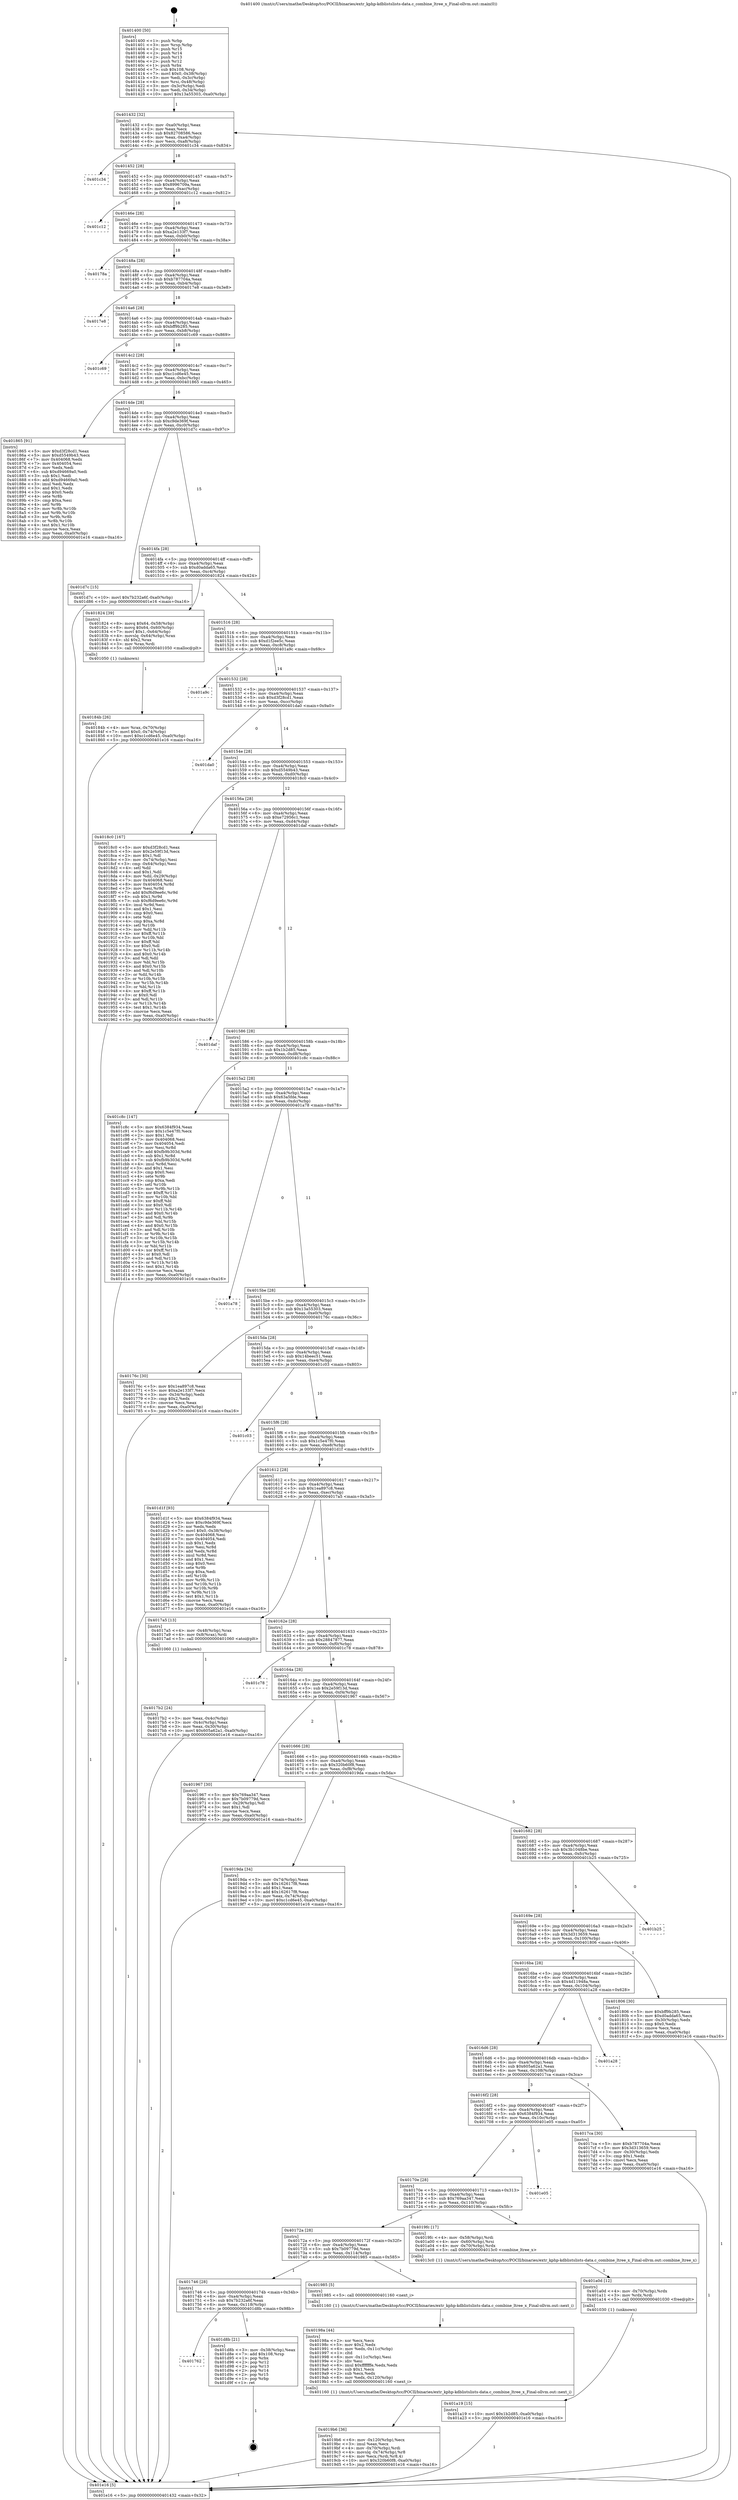 digraph "0x401400" {
  label = "0x401400 (/mnt/c/Users/mathe/Desktop/tcc/POCII/binaries/extr_kphp-kdblistslists-data.c_combine_ltree_x_Final-ollvm.out::main(0))"
  labelloc = "t"
  node[shape=record]

  Entry [label="",width=0.3,height=0.3,shape=circle,fillcolor=black,style=filled]
  "0x401432" [label="{
     0x401432 [32]\l
     | [instrs]\l
     &nbsp;&nbsp;0x401432 \<+6\>: mov -0xa0(%rbp),%eax\l
     &nbsp;&nbsp;0x401438 \<+2\>: mov %eax,%ecx\l
     &nbsp;&nbsp;0x40143a \<+6\>: sub $0x82708586,%ecx\l
     &nbsp;&nbsp;0x401440 \<+6\>: mov %eax,-0xa4(%rbp)\l
     &nbsp;&nbsp;0x401446 \<+6\>: mov %ecx,-0xa8(%rbp)\l
     &nbsp;&nbsp;0x40144c \<+6\>: je 0000000000401c34 \<main+0x834\>\l
  }"]
  "0x401c34" [label="{
     0x401c34\l
  }", style=dashed]
  "0x401452" [label="{
     0x401452 [28]\l
     | [instrs]\l
     &nbsp;&nbsp;0x401452 \<+5\>: jmp 0000000000401457 \<main+0x57\>\l
     &nbsp;&nbsp;0x401457 \<+6\>: mov -0xa4(%rbp),%eax\l
     &nbsp;&nbsp;0x40145d \<+5\>: sub $0x8996709a,%eax\l
     &nbsp;&nbsp;0x401462 \<+6\>: mov %eax,-0xac(%rbp)\l
     &nbsp;&nbsp;0x401468 \<+6\>: je 0000000000401c12 \<main+0x812\>\l
  }"]
  Exit [label="",width=0.3,height=0.3,shape=circle,fillcolor=black,style=filled,peripheries=2]
  "0x401c12" [label="{
     0x401c12\l
  }", style=dashed]
  "0x40146e" [label="{
     0x40146e [28]\l
     | [instrs]\l
     &nbsp;&nbsp;0x40146e \<+5\>: jmp 0000000000401473 \<main+0x73\>\l
     &nbsp;&nbsp;0x401473 \<+6\>: mov -0xa4(%rbp),%eax\l
     &nbsp;&nbsp;0x401479 \<+5\>: sub $0xa2e133f7,%eax\l
     &nbsp;&nbsp;0x40147e \<+6\>: mov %eax,-0xb0(%rbp)\l
     &nbsp;&nbsp;0x401484 \<+6\>: je 000000000040178a \<main+0x38a\>\l
  }"]
  "0x401762" [label="{
     0x401762\l
  }", style=dashed]
  "0x40178a" [label="{
     0x40178a\l
  }", style=dashed]
  "0x40148a" [label="{
     0x40148a [28]\l
     | [instrs]\l
     &nbsp;&nbsp;0x40148a \<+5\>: jmp 000000000040148f \<main+0x8f\>\l
     &nbsp;&nbsp;0x40148f \<+6\>: mov -0xa4(%rbp),%eax\l
     &nbsp;&nbsp;0x401495 \<+5\>: sub $0xb787704a,%eax\l
     &nbsp;&nbsp;0x40149a \<+6\>: mov %eax,-0xb4(%rbp)\l
     &nbsp;&nbsp;0x4014a0 \<+6\>: je 00000000004017e8 \<main+0x3e8\>\l
  }"]
  "0x401d8b" [label="{
     0x401d8b [21]\l
     | [instrs]\l
     &nbsp;&nbsp;0x401d8b \<+3\>: mov -0x38(%rbp),%eax\l
     &nbsp;&nbsp;0x401d8e \<+7\>: add $0x108,%rsp\l
     &nbsp;&nbsp;0x401d95 \<+1\>: pop %rbx\l
     &nbsp;&nbsp;0x401d96 \<+2\>: pop %r12\l
     &nbsp;&nbsp;0x401d98 \<+2\>: pop %r13\l
     &nbsp;&nbsp;0x401d9a \<+2\>: pop %r14\l
     &nbsp;&nbsp;0x401d9c \<+2\>: pop %r15\l
     &nbsp;&nbsp;0x401d9e \<+1\>: pop %rbp\l
     &nbsp;&nbsp;0x401d9f \<+1\>: ret\l
  }"]
  "0x4017e8" [label="{
     0x4017e8\l
  }", style=dashed]
  "0x4014a6" [label="{
     0x4014a6 [28]\l
     | [instrs]\l
     &nbsp;&nbsp;0x4014a6 \<+5\>: jmp 00000000004014ab \<main+0xab\>\l
     &nbsp;&nbsp;0x4014ab \<+6\>: mov -0xa4(%rbp),%eax\l
     &nbsp;&nbsp;0x4014b1 \<+5\>: sub $0xbff9b285,%eax\l
     &nbsp;&nbsp;0x4014b6 \<+6\>: mov %eax,-0xb8(%rbp)\l
     &nbsp;&nbsp;0x4014bc \<+6\>: je 0000000000401c69 \<main+0x869\>\l
  }"]
  "0x401a19" [label="{
     0x401a19 [15]\l
     | [instrs]\l
     &nbsp;&nbsp;0x401a19 \<+10\>: movl $0x1b2d85,-0xa0(%rbp)\l
     &nbsp;&nbsp;0x401a23 \<+5\>: jmp 0000000000401e16 \<main+0xa16\>\l
  }"]
  "0x401c69" [label="{
     0x401c69\l
  }", style=dashed]
  "0x4014c2" [label="{
     0x4014c2 [28]\l
     | [instrs]\l
     &nbsp;&nbsp;0x4014c2 \<+5\>: jmp 00000000004014c7 \<main+0xc7\>\l
     &nbsp;&nbsp;0x4014c7 \<+6\>: mov -0xa4(%rbp),%eax\l
     &nbsp;&nbsp;0x4014cd \<+5\>: sub $0xc1cd6e45,%eax\l
     &nbsp;&nbsp;0x4014d2 \<+6\>: mov %eax,-0xbc(%rbp)\l
     &nbsp;&nbsp;0x4014d8 \<+6\>: je 0000000000401865 \<main+0x465\>\l
  }"]
  "0x401a0d" [label="{
     0x401a0d [12]\l
     | [instrs]\l
     &nbsp;&nbsp;0x401a0d \<+4\>: mov -0x70(%rbp),%rdx\l
     &nbsp;&nbsp;0x401a11 \<+3\>: mov %rdx,%rdi\l
     &nbsp;&nbsp;0x401a14 \<+5\>: call 0000000000401030 \<free@plt\>\l
     | [calls]\l
     &nbsp;&nbsp;0x401030 \{1\} (unknown)\l
  }"]
  "0x401865" [label="{
     0x401865 [91]\l
     | [instrs]\l
     &nbsp;&nbsp;0x401865 \<+5\>: mov $0xd3f28cd1,%eax\l
     &nbsp;&nbsp;0x40186a \<+5\>: mov $0xd5549b43,%ecx\l
     &nbsp;&nbsp;0x40186f \<+7\>: mov 0x404068,%edx\l
     &nbsp;&nbsp;0x401876 \<+7\>: mov 0x404054,%esi\l
     &nbsp;&nbsp;0x40187d \<+2\>: mov %edx,%edi\l
     &nbsp;&nbsp;0x40187f \<+6\>: sub $0xd94669a0,%edi\l
     &nbsp;&nbsp;0x401885 \<+3\>: sub $0x1,%edi\l
     &nbsp;&nbsp;0x401888 \<+6\>: add $0xd94669a0,%edi\l
     &nbsp;&nbsp;0x40188e \<+3\>: imul %edi,%edx\l
     &nbsp;&nbsp;0x401891 \<+3\>: and $0x1,%edx\l
     &nbsp;&nbsp;0x401894 \<+3\>: cmp $0x0,%edx\l
     &nbsp;&nbsp;0x401897 \<+4\>: sete %r8b\l
     &nbsp;&nbsp;0x40189b \<+3\>: cmp $0xa,%esi\l
     &nbsp;&nbsp;0x40189e \<+4\>: setl %r9b\l
     &nbsp;&nbsp;0x4018a2 \<+3\>: mov %r8b,%r10b\l
     &nbsp;&nbsp;0x4018a5 \<+3\>: and %r9b,%r10b\l
     &nbsp;&nbsp;0x4018a8 \<+3\>: xor %r9b,%r8b\l
     &nbsp;&nbsp;0x4018ab \<+3\>: or %r8b,%r10b\l
     &nbsp;&nbsp;0x4018ae \<+4\>: test $0x1,%r10b\l
     &nbsp;&nbsp;0x4018b2 \<+3\>: cmovne %ecx,%eax\l
     &nbsp;&nbsp;0x4018b5 \<+6\>: mov %eax,-0xa0(%rbp)\l
     &nbsp;&nbsp;0x4018bb \<+5\>: jmp 0000000000401e16 \<main+0xa16\>\l
  }"]
  "0x4014de" [label="{
     0x4014de [28]\l
     | [instrs]\l
     &nbsp;&nbsp;0x4014de \<+5\>: jmp 00000000004014e3 \<main+0xe3\>\l
     &nbsp;&nbsp;0x4014e3 \<+6\>: mov -0xa4(%rbp),%eax\l
     &nbsp;&nbsp;0x4014e9 \<+5\>: sub $0xc9de369f,%eax\l
     &nbsp;&nbsp;0x4014ee \<+6\>: mov %eax,-0xc0(%rbp)\l
     &nbsp;&nbsp;0x4014f4 \<+6\>: je 0000000000401d7c \<main+0x97c\>\l
  }"]
  "0x4019b6" [label="{
     0x4019b6 [36]\l
     | [instrs]\l
     &nbsp;&nbsp;0x4019b6 \<+6\>: mov -0x120(%rbp),%ecx\l
     &nbsp;&nbsp;0x4019bc \<+3\>: imul %eax,%ecx\l
     &nbsp;&nbsp;0x4019bf \<+4\>: mov -0x70(%rbp),%rdi\l
     &nbsp;&nbsp;0x4019c3 \<+4\>: movslq -0x74(%rbp),%r8\l
     &nbsp;&nbsp;0x4019c7 \<+4\>: mov %ecx,(%rdi,%r8,4)\l
     &nbsp;&nbsp;0x4019cb \<+10\>: movl $0x320b60f8,-0xa0(%rbp)\l
     &nbsp;&nbsp;0x4019d5 \<+5\>: jmp 0000000000401e16 \<main+0xa16\>\l
  }"]
  "0x401d7c" [label="{
     0x401d7c [15]\l
     | [instrs]\l
     &nbsp;&nbsp;0x401d7c \<+10\>: movl $0x7b232a6f,-0xa0(%rbp)\l
     &nbsp;&nbsp;0x401d86 \<+5\>: jmp 0000000000401e16 \<main+0xa16\>\l
  }"]
  "0x4014fa" [label="{
     0x4014fa [28]\l
     | [instrs]\l
     &nbsp;&nbsp;0x4014fa \<+5\>: jmp 00000000004014ff \<main+0xff\>\l
     &nbsp;&nbsp;0x4014ff \<+6\>: mov -0xa4(%rbp),%eax\l
     &nbsp;&nbsp;0x401505 \<+5\>: sub $0xd0adda65,%eax\l
     &nbsp;&nbsp;0x40150a \<+6\>: mov %eax,-0xc4(%rbp)\l
     &nbsp;&nbsp;0x401510 \<+6\>: je 0000000000401824 \<main+0x424\>\l
  }"]
  "0x40198a" [label="{
     0x40198a [44]\l
     | [instrs]\l
     &nbsp;&nbsp;0x40198a \<+2\>: xor %ecx,%ecx\l
     &nbsp;&nbsp;0x40198c \<+5\>: mov $0x2,%edx\l
     &nbsp;&nbsp;0x401991 \<+6\>: mov %edx,-0x11c(%rbp)\l
     &nbsp;&nbsp;0x401997 \<+1\>: cltd\l
     &nbsp;&nbsp;0x401998 \<+6\>: mov -0x11c(%rbp),%esi\l
     &nbsp;&nbsp;0x40199e \<+2\>: idiv %esi\l
     &nbsp;&nbsp;0x4019a0 \<+6\>: imul $0xfffffffe,%edx,%edx\l
     &nbsp;&nbsp;0x4019a6 \<+3\>: sub $0x1,%ecx\l
     &nbsp;&nbsp;0x4019a9 \<+2\>: sub %ecx,%edx\l
     &nbsp;&nbsp;0x4019ab \<+6\>: mov %edx,-0x120(%rbp)\l
     &nbsp;&nbsp;0x4019b1 \<+5\>: call 0000000000401160 \<next_i\>\l
     | [calls]\l
     &nbsp;&nbsp;0x401160 \{1\} (/mnt/c/Users/mathe/Desktop/tcc/POCII/binaries/extr_kphp-kdblistslists-data.c_combine_ltree_x_Final-ollvm.out::next_i)\l
  }"]
  "0x401824" [label="{
     0x401824 [39]\l
     | [instrs]\l
     &nbsp;&nbsp;0x401824 \<+8\>: movq $0x64,-0x58(%rbp)\l
     &nbsp;&nbsp;0x40182c \<+8\>: movq $0x64,-0x60(%rbp)\l
     &nbsp;&nbsp;0x401834 \<+7\>: movl $0x1,-0x64(%rbp)\l
     &nbsp;&nbsp;0x40183b \<+4\>: movslq -0x64(%rbp),%rax\l
     &nbsp;&nbsp;0x40183f \<+4\>: shl $0x2,%rax\l
     &nbsp;&nbsp;0x401843 \<+3\>: mov %rax,%rdi\l
     &nbsp;&nbsp;0x401846 \<+5\>: call 0000000000401050 \<malloc@plt\>\l
     | [calls]\l
     &nbsp;&nbsp;0x401050 \{1\} (unknown)\l
  }"]
  "0x401516" [label="{
     0x401516 [28]\l
     | [instrs]\l
     &nbsp;&nbsp;0x401516 \<+5\>: jmp 000000000040151b \<main+0x11b\>\l
     &nbsp;&nbsp;0x40151b \<+6\>: mov -0xa4(%rbp),%eax\l
     &nbsp;&nbsp;0x401521 \<+5\>: sub $0xd1f2ee5c,%eax\l
     &nbsp;&nbsp;0x401526 \<+6\>: mov %eax,-0xc8(%rbp)\l
     &nbsp;&nbsp;0x40152c \<+6\>: je 0000000000401a9c \<main+0x69c\>\l
  }"]
  "0x401746" [label="{
     0x401746 [28]\l
     | [instrs]\l
     &nbsp;&nbsp;0x401746 \<+5\>: jmp 000000000040174b \<main+0x34b\>\l
     &nbsp;&nbsp;0x40174b \<+6\>: mov -0xa4(%rbp),%eax\l
     &nbsp;&nbsp;0x401751 \<+5\>: sub $0x7b232a6f,%eax\l
     &nbsp;&nbsp;0x401756 \<+6\>: mov %eax,-0x118(%rbp)\l
     &nbsp;&nbsp;0x40175c \<+6\>: je 0000000000401d8b \<main+0x98b\>\l
  }"]
  "0x401a9c" [label="{
     0x401a9c\l
  }", style=dashed]
  "0x401532" [label="{
     0x401532 [28]\l
     | [instrs]\l
     &nbsp;&nbsp;0x401532 \<+5\>: jmp 0000000000401537 \<main+0x137\>\l
     &nbsp;&nbsp;0x401537 \<+6\>: mov -0xa4(%rbp),%eax\l
     &nbsp;&nbsp;0x40153d \<+5\>: sub $0xd3f28cd1,%eax\l
     &nbsp;&nbsp;0x401542 \<+6\>: mov %eax,-0xcc(%rbp)\l
     &nbsp;&nbsp;0x401548 \<+6\>: je 0000000000401da0 \<main+0x9a0\>\l
  }"]
  "0x401985" [label="{
     0x401985 [5]\l
     | [instrs]\l
     &nbsp;&nbsp;0x401985 \<+5\>: call 0000000000401160 \<next_i\>\l
     | [calls]\l
     &nbsp;&nbsp;0x401160 \{1\} (/mnt/c/Users/mathe/Desktop/tcc/POCII/binaries/extr_kphp-kdblistslists-data.c_combine_ltree_x_Final-ollvm.out::next_i)\l
  }"]
  "0x401da0" [label="{
     0x401da0\l
  }", style=dashed]
  "0x40154e" [label="{
     0x40154e [28]\l
     | [instrs]\l
     &nbsp;&nbsp;0x40154e \<+5\>: jmp 0000000000401553 \<main+0x153\>\l
     &nbsp;&nbsp;0x401553 \<+6\>: mov -0xa4(%rbp),%eax\l
     &nbsp;&nbsp;0x401559 \<+5\>: sub $0xd5549b43,%eax\l
     &nbsp;&nbsp;0x40155e \<+6\>: mov %eax,-0xd0(%rbp)\l
     &nbsp;&nbsp;0x401564 \<+6\>: je 00000000004018c0 \<main+0x4c0\>\l
  }"]
  "0x40172a" [label="{
     0x40172a [28]\l
     | [instrs]\l
     &nbsp;&nbsp;0x40172a \<+5\>: jmp 000000000040172f \<main+0x32f\>\l
     &nbsp;&nbsp;0x40172f \<+6\>: mov -0xa4(%rbp),%eax\l
     &nbsp;&nbsp;0x401735 \<+5\>: sub $0x7b09779d,%eax\l
     &nbsp;&nbsp;0x40173a \<+6\>: mov %eax,-0x114(%rbp)\l
     &nbsp;&nbsp;0x401740 \<+6\>: je 0000000000401985 \<main+0x585\>\l
  }"]
  "0x4018c0" [label="{
     0x4018c0 [167]\l
     | [instrs]\l
     &nbsp;&nbsp;0x4018c0 \<+5\>: mov $0xd3f28cd1,%eax\l
     &nbsp;&nbsp;0x4018c5 \<+5\>: mov $0x2e59f13d,%ecx\l
     &nbsp;&nbsp;0x4018ca \<+2\>: mov $0x1,%dl\l
     &nbsp;&nbsp;0x4018cc \<+3\>: mov -0x74(%rbp),%esi\l
     &nbsp;&nbsp;0x4018cf \<+3\>: cmp -0x64(%rbp),%esi\l
     &nbsp;&nbsp;0x4018d2 \<+4\>: setl %dil\l
     &nbsp;&nbsp;0x4018d6 \<+4\>: and $0x1,%dil\l
     &nbsp;&nbsp;0x4018da \<+4\>: mov %dil,-0x29(%rbp)\l
     &nbsp;&nbsp;0x4018de \<+7\>: mov 0x404068,%esi\l
     &nbsp;&nbsp;0x4018e5 \<+8\>: mov 0x404054,%r8d\l
     &nbsp;&nbsp;0x4018ed \<+3\>: mov %esi,%r9d\l
     &nbsp;&nbsp;0x4018f0 \<+7\>: add $0xf6d9ee6c,%r9d\l
     &nbsp;&nbsp;0x4018f7 \<+4\>: sub $0x1,%r9d\l
     &nbsp;&nbsp;0x4018fb \<+7\>: sub $0xf6d9ee6c,%r9d\l
     &nbsp;&nbsp;0x401902 \<+4\>: imul %r9d,%esi\l
     &nbsp;&nbsp;0x401906 \<+3\>: and $0x1,%esi\l
     &nbsp;&nbsp;0x401909 \<+3\>: cmp $0x0,%esi\l
     &nbsp;&nbsp;0x40190c \<+4\>: sete %dil\l
     &nbsp;&nbsp;0x401910 \<+4\>: cmp $0xa,%r8d\l
     &nbsp;&nbsp;0x401914 \<+4\>: setl %r10b\l
     &nbsp;&nbsp;0x401918 \<+3\>: mov %dil,%r11b\l
     &nbsp;&nbsp;0x40191b \<+4\>: xor $0xff,%r11b\l
     &nbsp;&nbsp;0x40191f \<+3\>: mov %r10b,%bl\l
     &nbsp;&nbsp;0x401922 \<+3\>: xor $0xff,%bl\l
     &nbsp;&nbsp;0x401925 \<+3\>: xor $0x0,%dl\l
     &nbsp;&nbsp;0x401928 \<+3\>: mov %r11b,%r14b\l
     &nbsp;&nbsp;0x40192b \<+4\>: and $0x0,%r14b\l
     &nbsp;&nbsp;0x40192f \<+3\>: and %dl,%dil\l
     &nbsp;&nbsp;0x401932 \<+3\>: mov %bl,%r15b\l
     &nbsp;&nbsp;0x401935 \<+4\>: and $0x0,%r15b\l
     &nbsp;&nbsp;0x401939 \<+3\>: and %dl,%r10b\l
     &nbsp;&nbsp;0x40193c \<+3\>: or %dil,%r14b\l
     &nbsp;&nbsp;0x40193f \<+3\>: or %r10b,%r15b\l
     &nbsp;&nbsp;0x401942 \<+3\>: xor %r15b,%r14b\l
     &nbsp;&nbsp;0x401945 \<+3\>: or %bl,%r11b\l
     &nbsp;&nbsp;0x401948 \<+4\>: xor $0xff,%r11b\l
     &nbsp;&nbsp;0x40194c \<+3\>: or $0x0,%dl\l
     &nbsp;&nbsp;0x40194f \<+3\>: and %dl,%r11b\l
     &nbsp;&nbsp;0x401952 \<+3\>: or %r11b,%r14b\l
     &nbsp;&nbsp;0x401955 \<+4\>: test $0x1,%r14b\l
     &nbsp;&nbsp;0x401959 \<+3\>: cmovne %ecx,%eax\l
     &nbsp;&nbsp;0x40195c \<+6\>: mov %eax,-0xa0(%rbp)\l
     &nbsp;&nbsp;0x401962 \<+5\>: jmp 0000000000401e16 \<main+0xa16\>\l
  }"]
  "0x40156a" [label="{
     0x40156a [28]\l
     | [instrs]\l
     &nbsp;&nbsp;0x40156a \<+5\>: jmp 000000000040156f \<main+0x16f\>\l
     &nbsp;&nbsp;0x40156f \<+6\>: mov -0xa4(%rbp),%eax\l
     &nbsp;&nbsp;0x401575 \<+5\>: sub $0xe72956c1,%eax\l
     &nbsp;&nbsp;0x40157a \<+6\>: mov %eax,-0xd4(%rbp)\l
     &nbsp;&nbsp;0x401580 \<+6\>: je 0000000000401daf \<main+0x9af\>\l
  }"]
  "0x4019fc" [label="{
     0x4019fc [17]\l
     | [instrs]\l
     &nbsp;&nbsp;0x4019fc \<+4\>: mov -0x58(%rbp),%rdi\l
     &nbsp;&nbsp;0x401a00 \<+4\>: mov -0x60(%rbp),%rsi\l
     &nbsp;&nbsp;0x401a04 \<+4\>: mov -0x70(%rbp),%rdx\l
     &nbsp;&nbsp;0x401a08 \<+5\>: call 00000000004013c0 \<combine_ltree_x\>\l
     | [calls]\l
     &nbsp;&nbsp;0x4013c0 \{1\} (/mnt/c/Users/mathe/Desktop/tcc/POCII/binaries/extr_kphp-kdblistslists-data.c_combine_ltree_x_Final-ollvm.out::combine_ltree_x)\l
  }"]
  "0x401daf" [label="{
     0x401daf\l
  }", style=dashed]
  "0x401586" [label="{
     0x401586 [28]\l
     | [instrs]\l
     &nbsp;&nbsp;0x401586 \<+5\>: jmp 000000000040158b \<main+0x18b\>\l
     &nbsp;&nbsp;0x40158b \<+6\>: mov -0xa4(%rbp),%eax\l
     &nbsp;&nbsp;0x401591 \<+5\>: sub $0x1b2d85,%eax\l
     &nbsp;&nbsp;0x401596 \<+6\>: mov %eax,-0xd8(%rbp)\l
     &nbsp;&nbsp;0x40159c \<+6\>: je 0000000000401c8c \<main+0x88c\>\l
  }"]
  "0x40170e" [label="{
     0x40170e [28]\l
     | [instrs]\l
     &nbsp;&nbsp;0x40170e \<+5\>: jmp 0000000000401713 \<main+0x313\>\l
     &nbsp;&nbsp;0x401713 \<+6\>: mov -0xa4(%rbp),%eax\l
     &nbsp;&nbsp;0x401719 \<+5\>: sub $0x769aa347,%eax\l
     &nbsp;&nbsp;0x40171e \<+6\>: mov %eax,-0x110(%rbp)\l
     &nbsp;&nbsp;0x401724 \<+6\>: je 00000000004019fc \<main+0x5fc\>\l
  }"]
  "0x401c8c" [label="{
     0x401c8c [147]\l
     | [instrs]\l
     &nbsp;&nbsp;0x401c8c \<+5\>: mov $0x6384f934,%eax\l
     &nbsp;&nbsp;0x401c91 \<+5\>: mov $0x1c5e47f0,%ecx\l
     &nbsp;&nbsp;0x401c96 \<+2\>: mov $0x1,%dl\l
     &nbsp;&nbsp;0x401c98 \<+7\>: mov 0x404068,%esi\l
     &nbsp;&nbsp;0x401c9f \<+7\>: mov 0x404054,%edi\l
     &nbsp;&nbsp;0x401ca6 \<+3\>: mov %esi,%r8d\l
     &nbsp;&nbsp;0x401ca9 \<+7\>: add $0xfb9b303d,%r8d\l
     &nbsp;&nbsp;0x401cb0 \<+4\>: sub $0x1,%r8d\l
     &nbsp;&nbsp;0x401cb4 \<+7\>: sub $0xfb9b303d,%r8d\l
     &nbsp;&nbsp;0x401cbb \<+4\>: imul %r8d,%esi\l
     &nbsp;&nbsp;0x401cbf \<+3\>: and $0x1,%esi\l
     &nbsp;&nbsp;0x401cc2 \<+3\>: cmp $0x0,%esi\l
     &nbsp;&nbsp;0x401cc5 \<+4\>: sete %r9b\l
     &nbsp;&nbsp;0x401cc9 \<+3\>: cmp $0xa,%edi\l
     &nbsp;&nbsp;0x401ccc \<+4\>: setl %r10b\l
     &nbsp;&nbsp;0x401cd0 \<+3\>: mov %r9b,%r11b\l
     &nbsp;&nbsp;0x401cd3 \<+4\>: xor $0xff,%r11b\l
     &nbsp;&nbsp;0x401cd7 \<+3\>: mov %r10b,%bl\l
     &nbsp;&nbsp;0x401cda \<+3\>: xor $0xff,%bl\l
     &nbsp;&nbsp;0x401cdd \<+3\>: xor $0x0,%dl\l
     &nbsp;&nbsp;0x401ce0 \<+3\>: mov %r11b,%r14b\l
     &nbsp;&nbsp;0x401ce3 \<+4\>: and $0x0,%r14b\l
     &nbsp;&nbsp;0x401ce7 \<+3\>: and %dl,%r9b\l
     &nbsp;&nbsp;0x401cea \<+3\>: mov %bl,%r15b\l
     &nbsp;&nbsp;0x401ced \<+4\>: and $0x0,%r15b\l
     &nbsp;&nbsp;0x401cf1 \<+3\>: and %dl,%r10b\l
     &nbsp;&nbsp;0x401cf4 \<+3\>: or %r9b,%r14b\l
     &nbsp;&nbsp;0x401cf7 \<+3\>: or %r10b,%r15b\l
     &nbsp;&nbsp;0x401cfa \<+3\>: xor %r15b,%r14b\l
     &nbsp;&nbsp;0x401cfd \<+3\>: or %bl,%r11b\l
     &nbsp;&nbsp;0x401d00 \<+4\>: xor $0xff,%r11b\l
     &nbsp;&nbsp;0x401d04 \<+3\>: or $0x0,%dl\l
     &nbsp;&nbsp;0x401d07 \<+3\>: and %dl,%r11b\l
     &nbsp;&nbsp;0x401d0a \<+3\>: or %r11b,%r14b\l
     &nbsp;&nbsp;0x401d0d \<+4\>: test $0x1,%r14b\l
     &nbsp;&nbsp;0x401d11 \<+3\>: cmovne %ecx,%eax\l
     &nbsp;&nbsp;0x401d14 \<+6\>: mov %eax,-0xa0(%rbp)\l
     &nbsp;&nbsp;0x401d1a \<+5\>: jmp 0000000000401e16 \<main+0xa16\>\l
  }"]
  "0x4015a2" [label="{
     0x4015a2 [28]\l
     | [instrs]\l
     &nbsp;&nbsp;0x4015a2 \<+5\>: jmp 00000000004015a7 \<main+0x1a7\>\l
     &nbsp;&nbsp;0x4015a7 \<+6\>: mov -0xa4(%rbp),%eax\l
     &nbsp;&nbsp;0x4015ad \<+5\>: sub $0x63a5fde,%eax\l
     &nbsp;&nbsp;0x4015b2 \<+6\>: mov %eax,-0xdc(%rbp)\l
     &nbsp;&nbsp;0x4015b8 \<+6\>: je 0000000000401a78 \<main+0x678\>\l
  }"]
  "0x401e05" [label="{
     0x401e05\l
  }", style=dashed]
  "0x401a78" [label="{
     0x401a78\l
  }", style=dashed]
  "0x4015be" [label="{
     0x4015be [28]\l
     | [instrs]\l
     &nbsp;&nbsp;0x4015be \<+5\>: jmp 00000000004015c3 \<main+0x1c3\>\l
     &nbsp;&nbsp;0x4015c3 \<+6\>: mov -0xa4(%rbp),%eax\l
     &nbsp;&nbsp;0x4015c9 \<+5\>: sub $0x13a55303,%eax\l
     &nbsp;&nbsp;0x4015ce \<+6\>: mov %eax,-0xe0(%rbp)\l
     &nbsp;&nbsp;0x4015d4 \<+6\>: je 000000000040176c \<main+0x36c\>\l
  }"]
  "0x40184b" [label="{
     0x40184b [26]\l
     | [instrs]\l
     &nbsp;&nbsp;0x40184b \<+4\>: mov %rax,-0x70(%rbp)\l
     &nbsp;&nbsp;0x40184f \<+7\>: movl $0x0,-0x74(%rbp)\l
     &nbsp;&nbsp;0x401856 \<+10\>: movl $0xc1cd6e45,-0xa0(%rbp)\l
     &nbsp;&nbsp;0x401860 \<+5\>: jmp 0000000000401e16 \<main+0xa16\>\l
  }"]
  "0x40176c" [label="{
     0x40176c [30]\l
     | [instrs]\l
     &nbsp;&nbsp;0x40176c \<+5\>: mov $0x1ea897c8,%eax\l
     &nbsp;&nbsp;0x401771 \<+5\>: mov $0xa2e133f7,%ecx\l
     &nbsp;&nbsp;0x401776 \<+3\>: mov -0x34(%rbp),%edx\l
     &nbsp;&nbsp;0x401779 \<+3\>: cmp $0x2,%edx\l
     &nbsp;&nbsp;0x40177c \<+3\>: cmovne %ecx,%eax\l
     &nbsp;&nbsp;0x40177f \<+6\>: mov %eax,-0xa0(%rbp)\l
     &nbsp;&nbsp;0x401785 \<+5\>: jmp 0000000000401e16 \<main+0xa16\>\l
  }"]
  "0x4015da" [label="{
     0x4015da [28]\l
     | [instrs]\l
     &nbsp;&nbsp;0x4015da \<+5\>: jmp 00000000004015df \<main+0x1df\>\l
     &nbsp;&nbsp;0x4015df \<+6\>: mov -0xa4(%rbp),%eax\l
     &nbsp;&nbsp;0x4015e5 \<+5\>: sub $0x14beec51,%eax\l
     &nbsp;&nbsp;0x4015ea \<+6\>: mov %eax,-0xe4(%rbp)\l
     &nbsp;&nbsp;0x4015f0 \<+6\>: je 0000000000401c03 \<main+0x803\>\l
  }"]
  "0x401e16" [label="{
     0x401e16 [5]\l
     | [instrs]\l
     &nbsp;&nbsp;0x401e16 \<+5\>: jmp 0000000000401432 \<main+0x32\>\l
  }"]
  "0x401400" [label="{
     0x401400 [50]\l
     | [instrs]\l
     &nbsp;&nbsp;0x401400 \<+1\>: push %rbp\l
     &nbsp;&nbsp;0x401401 \<+3\>: mov %rsp,%rbp\l
     &nbsp;&nbsp;0x401404 \<+2\>: push %r15\l
     &nbsp;&nbsp;0x401406 \<+2\>: push %r14\l
     &nbsp;&nbsp;0x401408 \<+2\>: push %r13\l
     &nbsp;&nbsp;0x40140a \<+2\>: push %r12\l
     &nbsp;&nbsp;0x40140c \<+1\>: push %rbx\l
     &nbsp;&nbsp;0x40140d \<+7\>: sub $0x108,%rsp\l
     &nbsp;&nbsp;0x401414 \<+7\>: movl $0x0,-0x38(%rbp)\l
     &nbsp;&nbsp;0x40141b \<+3\>: mov %edi,-0x3c(%rbp)\l
     &nbsp;&nbsp;0x40141e \<+4\>: mov %rsi,-0x48(%rbp)\l
     &nbsp;&nbsp;0x401422 \<+3\>: mov -0x3c(%rbp),%edi\l
     &nbsp;&nbsp;0x401425 \<+3\>: mov %edi,-0x34(%rbp)\l
     &nbsp;&nbsp;0x401428 \<+10\>: movl $0x13a55303,-0xa0(%rbp)\l
  }"]
  "0x4016f2" [label="{
     0x4016f2 [28]\l
     | [instrs]\l
     &nbsp;&nbsp;0x4016f2 \<+5\>: jmp 00000000004016f7 \<main+0x2f7\>\l
     &nbsp;&nbsp;0x4016f7 \<+6\>: mov -0xa4(%rbp),%eax\l
     &nbsp;&nbsp;0x4016fd \<+5\>: sub $0x6384f934,%eax\l
     &nbsp;&nbsp;0x401702 \<+6\>: mov %eax,-0x10c(%rbp)\l
     &nbsp;&nbsp;0x401708 \<+6\>: je 0000000000401e05 \<main+0xa05\>\l
  }"]
  "0x401c03" [label="{
     0x401c03\l
  }", style=dashed]
  "0x4015f6" [label="{
     0x4015f6 [28]\l
     | [instrs]\l
     &nbsp;&nbsp;0x4015f6 \<+5\>: jmp 00000000004015fb \<main+0x1fb\>\l
     &nbsp;&nbsp;0x4015fb \<+6\>: mov -0xa4(%rbp),%eax\l
     &nbsp;&nbsp;0x401601 \<+5\>: sub $0x1c5e47f0,%eax\l
     &nbsp;&nbsp;0x401606 \<+6\>: mov %eax,-0xe8(%rbp)\l
     &nbsp;&nbsp;0x40160c \<+6\>: je 0000000000401d1f \<main+0x91f\>\l
  }"]
  "0x4017ca" [label="{
     0x4017ca [30]\l
     | [instrs]\l
     &nbsp;&nbsp;0x4017ca \<+5\>: mov $0xb787704a,%eax\l
     &nbsp;&nbsp;0x4017cf \<+5\>: mov $0x3d313659,%ecx\l
     &nbsp;&nbsp;0x4017d4 \<+3\>: mov -0x30(%rbp),%edx\l
     &nbsp;&nbsp;0x4017d7 \<+3\>: cmp $0x1,%edx\l
     &nbsp;&nbsp;0x4017da \<+3\>: cmovl %ecx,%eax\l
     &nbsp;&nbsp;0x4017dd \<+6\>: mov %eax,-0xa0(%rbp)\l
     &nbsp;&nbsp;0x4017e3 \<+5\>: jmp 0000000000401e16 \<main+0xa16\>\l
  }"]
  "0x401d1f" [label="{
     0x401d1f [93]\l
     | [instrs]\l
     &nbsp;&nbsp;0x401d1f \<+5\>: mov $0x6384f934,%eax\l
     &nbsp;&nbsp;0x401d24 \<+5\>: mov $0xc9de369f,%ecx\l
     &nbsp;&nbsp;0x401d29 \<+2\>: xor %edx,%edx\l
     &nbsp;&nbsp;0x401d2b \<+7\>: movl $0x0,-0x38(%rbp)\l
     &nbsp;&nbsp;0x401d32 \<+7\>: mov 0x404068,%esi\l
     &nbsp;&nbsp;0x401d39 \<+7\>: mov 0x404054,%edi\l
     &nbsp;&nbsp;0x401d40 \<+3\>: sub $0x1,%edx\l
     &nbsp;&nbsp;0x401d43 \<+3\>: mov %esi,%r8d\l
     &nbsp;&nbsp;0x401d46 \<+3\>: add %edx,%r8d\l
     &nbsp;&nbsp;0x401d49 \<+4\>: imul %r8d,%esi\l
     &nbsp;&nbsp;0x401d4d \<+3\>: and $0x1,%esi\l
     &nbsp;&nbsp;0x401d50 \<+3\>: cmp $0x0,%esi\l
     &nbsp;&nbsp;0x401d53 \<+4\>: sete %r9b\l
     &nbsp;&nbsp;0x401d57 \<+3\>: cmp $0xa,%edi\l
     &nbsp;&nbsp;0x401d5a \<+4\>: setl %r10b\l
     &nbsp;&nbsp;0x401d5e \<+3\>: mov %r9b,%r11b\l
     &nbsp;&nbsp;0x401d61 \<+3\>: and %r10b,%r11b\l
     &nbsp;&nbsp;0x401d64 \<+3\>: xor %r10b,%r9b\l
     &nbsp;&nbsp;0x401d67 \<+3\>: or %r9b,%r11b\l
     &nbsp;&nbsp;0x401d6a \<+4\>: test $0x1,%r11b\l
     &nbsp;&nbsp;0x401d6e \<+3\>: cmovne %ecx,%eax\l
     &nbsp;&nbsp;0x401d71 \<+6\>: mov %eax,-0xa0(%rbp)\l
     &nbsp;&nbsp;0x401d77 \<+5\>: jmp 0000000000401e16 \<main+0xa16\>\l
  }"]
  "0x401612" [label="{
     0x401612 [28]\l
     | [instrs]\l
     &nbsp;&nbsp;0x401612 \<+5\>: jmp 0000000000401617 \<main+0x217\>\l
     &nbsp;&nbsp;0x401617 \<+6\>: mov -0xa4(%rbp),%eax\l
     &nbsp;&nbsp;0x40161d \<+5\>: sub $0x1ea897c8,%eax\l
     &nbsp;&nbsp;0x401622 \<+6\>: mov %eax,-0xec(%rbp)\l
     &nbsp;&nbsp;0x401628 \<+6\>: je 00000000004017a5 \<main+0x3a5\>\l
  }"]
  "0x4016d6" [label="{
     0x4016d6 [28]\l
     | [instrs]\l
     &nbsp;&nbsp;0x4016d6 \<+5\>: jmp 00000000004016db \<main+0x2db\>\l
     &nbsp;&nbsp;0x4016db \<+6\>: mov -0xa4(%rbp),%eax\l
     &nbsp;&nbsp;0x4016e1 \<+5\>: sub $0x605a62a1,%eax\l
     &nbsp;&nbsp;0x4016e6 \<+6\>: mov %eax,-0x108(%rbp)\l
     &nbsp;&nbsp;0x4016ec \<+6\>: je 00000000004017ca \<main+0x3ca\>\l
  }"]
  "0x4017a5" [label="{
     0x4017a5 [13]\l
     | [instrs]\l
     &nbsp;&nbsp;0x4017a5 \<+4\>: mov -0x48(%rbp),%rax\l
     &nbsp;&nbsp;0x4017a9 \<+4\>: mov 0x8(%rax),%rdi\l
     &nbsp;&nbsp;0x4017ad \<+5\>: call 0000000000401060 \<atoi@plt\>\l
     | [calls]\l
     &nbsp;&nbsp;0x401060 \{1\} (unknown)\l
  }"]
  "0x40162e" [label="{
     0x40162e [28]\l
     | [instrs]\l
     &nbsp;&nbsp;0x40162e \<+5\>: jmp 0000000000401633 \<main+0x233\>\l
     &nbsp;&nbsp;0x401633 \<+6\>: mov -0xa4(%rbp),%eax\l
     &nbsp;&nbsp;0x401639 \<+5\>: sub $0x28847877,%eax\l
     &nbsp;&nbsp;0x40163e \<+6\>: mov %eax,-0xf0(%rbp)\l
     &nbsp;&nbsp;0x401644 \<+6\>: je 0000000000401c78 \<main+0x878\>\l
  }"]
  "0x4017b2" [label="{
     0x4017b2 [24]\l
     | [instrs]\l
     &nbsp;&nbsp;0x4017b2 \<+3\>: mov %eax,-0x4c(%rbp)\l
     &nbsp;&nbsp;0x4017b5 \<+3\>: mov -0x4c(%rbp),%eax\l
     &nbsp;&nbsp;0x4017b8 \<+3\>: mov %eax,-0x30(%rbp)\l
     &nbsp;&nbsp;0x4017bb \<+10\>: movl $0x605a62a1,-0xa0(%rbp)\l
     &nbsp;&nbsp;0x4017c5 \<+5\>: jmp 0000000000401e16 \<main+0xa16\>\l
  }"]
  "0x401a28" [label="{
     0x401a28\l
  }", style=dashed]
  "0x401c78" [label="{
     0x401c78\l
  }", style=dashed]
  "0x40164a" [label="{
     0x40164a [28]\l
     | [instrs]\l
     &nbsp;&nbsp;0x40164a \<+5\>: jmp 000000000040164f \<main+0x24f\>\l
     &nbsp;&nbsp;0x40164f \<+6\>: mov -0xa4(%rbp),%eax\l
     &nbsp;&nbsp;0x401655 \<+5\>: sub $0x2e59f13d,%eax\l
     &nbsp;&nbsp;0x40165a \<+6\>: mov %eax,-0xf4(%rbp)\l
     &nbsp;&nbsp;0x401660 \<+6\>: je 0000000000401967 \<main+0x567\>\l
  }"]
  "0x4016ba" [label="{
     0x4016ba [28]\l
     | [instrs]\l
     &nbsp;&nbsp;0x4016ba \<+5\>: jmp 00000000004016bf \<main+0x2bf\>\l
     &nbsp;&nbsp;0x4016bf \<+6\>: mov -0xa4(%rbp),%eax\l
     &nbsp;&nbsp;0x4016c5 \<+5\>: sub $0x4d11948a,%eax\l
     &nbsp;&nbsp;0x4016ca \<+6\>: mov %eax,-0x104(%rbp)\l
     &nbsp;&nbsp;0x4016d0 \<+6\>: je 0000000000401a28 \<main+0x628\>\l
  }"]
  "0x401967" [label="{
     0x401967 [30]\l
     | [instrs]\l
     &nbsp;&nbsp;0x401967 \<+5\>: mov $0x769aa347,%eax\l
     &nbsp;&nbsp;0x40196c \<+5\>: mov $0x7b09779d,%ecx\l
     &nbsp;&nbsp;0x401971 \<+3\>: mov -0x29(%rbp),%dl\l
     &nbsp;&nbsp;0x401974 \<+3\>: test $0x1,%dl\l
     &nbsp;&nbsp;0x401977 \<+3\>: cmovne %ecx,%eax\l
     &nbsp;&nbsp;0x40197a \<+6\>: mov %eax,-0xa0(%rbp)\l
     &nbsp;&nbsp;0x401980 \<+5\>: jmp 0000000000401e16 \<main+0xa16\>\l
  }"]
  "0x401666" [label="{
     0x401666 [28]\l
     | [instrs]\l
     &nbsp;&nbsp;0x401666 \<+5\>: jmp 000000000040166b \<main+0x26b\>\l
     &nbsp;&nbsp;0x40166b \<+6\>: mov -0xa4(%rbp),%eax\l
     &nbsp;&nbsp;0x401671 \<+5\>: sub $0x320b60f8,%eax\l
     &nbsp;&nbsp;0x401676 \<+6\>: mov %eax,-0xf8(%rbp)\l
     &nbsp;&nbsp;0x40167c \<+6\>: je 00000000004019da \<main+0x5da\>\l
  }"]
  "0x401806" [label="{
     0x401806 [30]\l
     | [instrs]\l
     &nbsp;&nbsp;0x401806 \<+5\>: mov $0xbff9b285,%eax\l
     &nbsp;&nbsp;0x40180b \<+5\>: mov $0xd0adda65,%ecx\l
     &nbsp;&nbsp;0x401810 \<+3\>: mov -0x30(%rbp),%edx\l
     &nbsp;&nbsp;0x401813 \<+3\>: cmp $0x0,%edx\l
     &nbsp;&nbsp;0x401816 \<+3\>: cmove %ecx,%eax\l
     &nbsp;&nbsp;0x401819 \<+6\>: mov %eax,-0xa0(%rbp)\l
     &nbsp;&nbsp;0x40181f \<+5\>: jmp 0000000000401e16 \<main+0xa16\>\l
  }"]
  "0x4019da" [label="{
     0x4019da [34]\l
     | [instrs]\l
     &nbsp;&nbsp;0x4019da \<+3\>: mov -0x74(%rbp),%eax\l
     &nbsp;&nbsp;0x4019dd \<+5\>: sub $0x162617f8,%eax\l
     &nbsp;&nbsp;0x4019e2 \<+3\>: add $0x1,%eax\l
     &nbsp;&nbsp;0x4019e5 \<+5\>: add $0x162617f8,%eax\l
     &nbsp;&nbsp;0x4019ea \<+3\>: mov %eax,-0x74(%rbp)\l
     &nbsp;&nbsp;0x4019ed \<+10\>: movl $0xc1cd6e45,-0xa0(%rbp)\l
     &nbsp;&nbsp;0x4019f7 \<+5\>: jmp 0000000000401e16 \<main+0xa16\>\l
  }"]
  "0x401682" [label="{
     0x401682 [28]\l
     | [instrs]\l
     &nbsp;&nbsp;0x401682 \<+5\>: jmp 0000000000401687 \<main+0x287\>\l
     &nbsp;&nbsp;0x401687 \<+6\>: mov -0xa4(%rbp),%eax\l
     &nbsp;&nbsp;0x40168d \<+5\>: sub $0x3b1048be,%eax\l
     &nbsp;&nbsp;0x401692 \<+6\>: mov %eax,-0xfc(%rbp)\l
     &nbsp;&nbsp;0x401698 \<+6\>: je 0000000000401b25 \<main+0x725\>\l
  }"]
  "0x40169e" [label="{
     0x40169e [28]\l
     | [instrs]\l
     &nbsp;&nbsp;0x40169e \<+5\>: jmp 00000000004016a3 \<main+0x2a3\>\l
     &nbsp;&nbsp;0x4016a3 \<+6\>: mov -0xa4(%rbp),%eax\l
     &nbsp;&nbsp;0x4016a9 \<+5\>: sub $0x3d313659,%eax\l
     &nbsp;&nbsp;0x4016ae \<+6\>: mov %eax,-0x100(%rbp)\l
     &nbsp;&nbsp;0x4016b4 \<+6\>: je 0000000000401806 \<main+0x406\>\l
  }"]
  "0x401b25" [label="{
     0x401b25\l
  }", style=dashed]
  Entry -> "0x401400" [label=" 1"]
  "0x401432" -> "0x401c34" [label=" 0"]
  "0x401432" -> "0x401452" [label=" 18"]
  "0x401d8b" -> Exit [label=" 1"]
  "0x401452" -> "0x401c12" [label=" 0"]
  "0x401452" -> "0x40146e" [label=" 18"]
  "0x401746" -> "0x401762" [label=" 0"]
  "0x40146e" -> "0x40178a" [label=" 0"]
  "0x40146e" -> "0x40148a" [label=" 18"]
  "0x401746" -> "0x401d8b" [label=" 1"]
  "0x40148a" -> "0x4017e8" [label=" 0"]
  "0x40148a" -> "0x4014a6" [label=" 18"]
  "0x401d7c" -> "0x401e16" [label=" 1"]
  "0x4014a6" -> "0x401c69" [label=" 0"]
  "0x4014a6" -> "0x4014c2" [label=" 18"]
  "0x401d1f" -> "0x401e16" [label=" 1"]
  "0x4014c2" -> "0x401865" [label=" 2"]
  "0x4014c2" -> "0x4014de" [label=" 16"]
  "0x401c8c" -> "0x401e16" [label=" 1"]
  "0x4014de" -> "0x401d7c" [label=" 1"]
  "0x4014de" -> "0x4014fa" [label=" 15"]
  "0x401a19" -> "0x401e16" [label=" 1"]
  "0x4014fa" -> "0x401824" [label=" 1"]
  "0x4014fa" -> "0x401516" [label=" 14"]
  "0x401a0d" -> "0x401a19" [label=" 1"]
  "0x401516" -> "0x401a9c" [label=" 0"]
  "0x401516" -> "0x401532" [label=" 14"]
  "0x4019fc" -> "0x401a0d" [label=" 1"]
  "0x401532" -> "0x401da0" [label=" 0"]
  "0x401532" -> "0x40154e" [label=" 14"]
  "0x4019da" -> "0x401e16" [label=" 1"]
  "0x40154e" -> "0x4018c0" [label=" 2"]
  "0x40154e" -> "0x40156a" [label=" 12"]
  "0x40198a" -> "0x4019b6" [label=" 1"]
  "0x40156a" -> "0x401daf" [label=" 0"]
  "0x40156a" -> "0x401586" [label=" 12"]
  "0x401985" -> "0x40198a" [label=" 1"]
  "0x401586" -> "0x401c8c" [label=" 1"]
  "0x401586" -> "0x4015a2" [label=" 11"]
  "0x40172a" -> "0x401985" [label=" 1"]
  "0x4015a2" -> "0x401a78" [label=" 0"]
  "0x4015a2" -> "0x4015be" [label=" 11"]
  "0x4019b6" -> "0x401e16" [label=" 1"]
  "0x4015be" -> "0x40176c" [label=" 1"]
  "0x4015be" -> "0x4015da" [label=" 10"]
  "0x40176c" -> "0x401e16" [label=" 1"]
  "0x401400" -> "0x401432" [label=" 1"]
  "0x401e16" -> "0x401432" [label=" 17"]
  "0x40170e" -> "0x4019fc" [label=" 1"]
  "0x4015da" -> "0x401c03" [label=" 0"]
  "0x4015da" -> "0x4015f6" [label=" 10"]
  "0x40172a" -> "0x401746" [label=" 1"]
  "0x4015f6" -> "0x401d1f" [label=" 1"]
  "0x4015f6" -> "0x401612" [label=" 9"]
  "0x4016f2" -> "0x40170e" [label=" 3"]
  "0x401612" -> "0x4017a5" [label=" 1"]
  "0x401612" -> "0x40162e" [label=" 8"]
  "0x4017a5" -> "0x4017b2" [label=" 1"]
  "0x4017b2" -> "0x401e16" [label=" 1"]
  "0x40170e" -> "0x40172a" [label=" 2"]
  "0x40162e" -> "0x401c78" [label=" 0"]
  "0x40162e" -> "0x40164a" [label=" 8"]
  "0x401967" -> "0x401e16" [label=" 2"]
  "0x40164a" -> "0x401967" [label=" 2"]
  "0x40164a" -> "0x401666" [label=" 6"]
  "0x401865" -> "0x401e16" [label=" 2"]
  "0x401666" -> "0x4019da" [label=" 1"]
  "0x401666" -> "0x401682" [label=" 5"]
  "0x40184b" -> "0x401e16" [label=" 1"]
  "0x401682" -> "0x401b25" [label=" 0"]
  "0x401682" -> "0x40169e" [label=" 5"]
  "0x401824" -> "0x40184b" [label=" 1"]
  "0x40169e" -> "0x401806" [label=" 1"]
  "0x40169e" -> "0x4016ba" [label=" 4"]
  "0x4018c0" -> "0x401e16" [label=" 2"]
  "0x4016ba" -> "0x401a28" [label=" 0"]
  "0x4016ba" -> "0x4016d6" [label=" 4"]
  "0x4016f2" -> "0x401e05" [label=" 0"]
  "0x4016d6" -> "0x4017ca" [label=" 1"]
  "0x4016d6" -> "0x4016f2" [label=" 3"]
  "0x4017ca" -> "0x401e16" [label=" 1"]
  "0x401806" -> "0x401e16" [label=" 1"]
}
